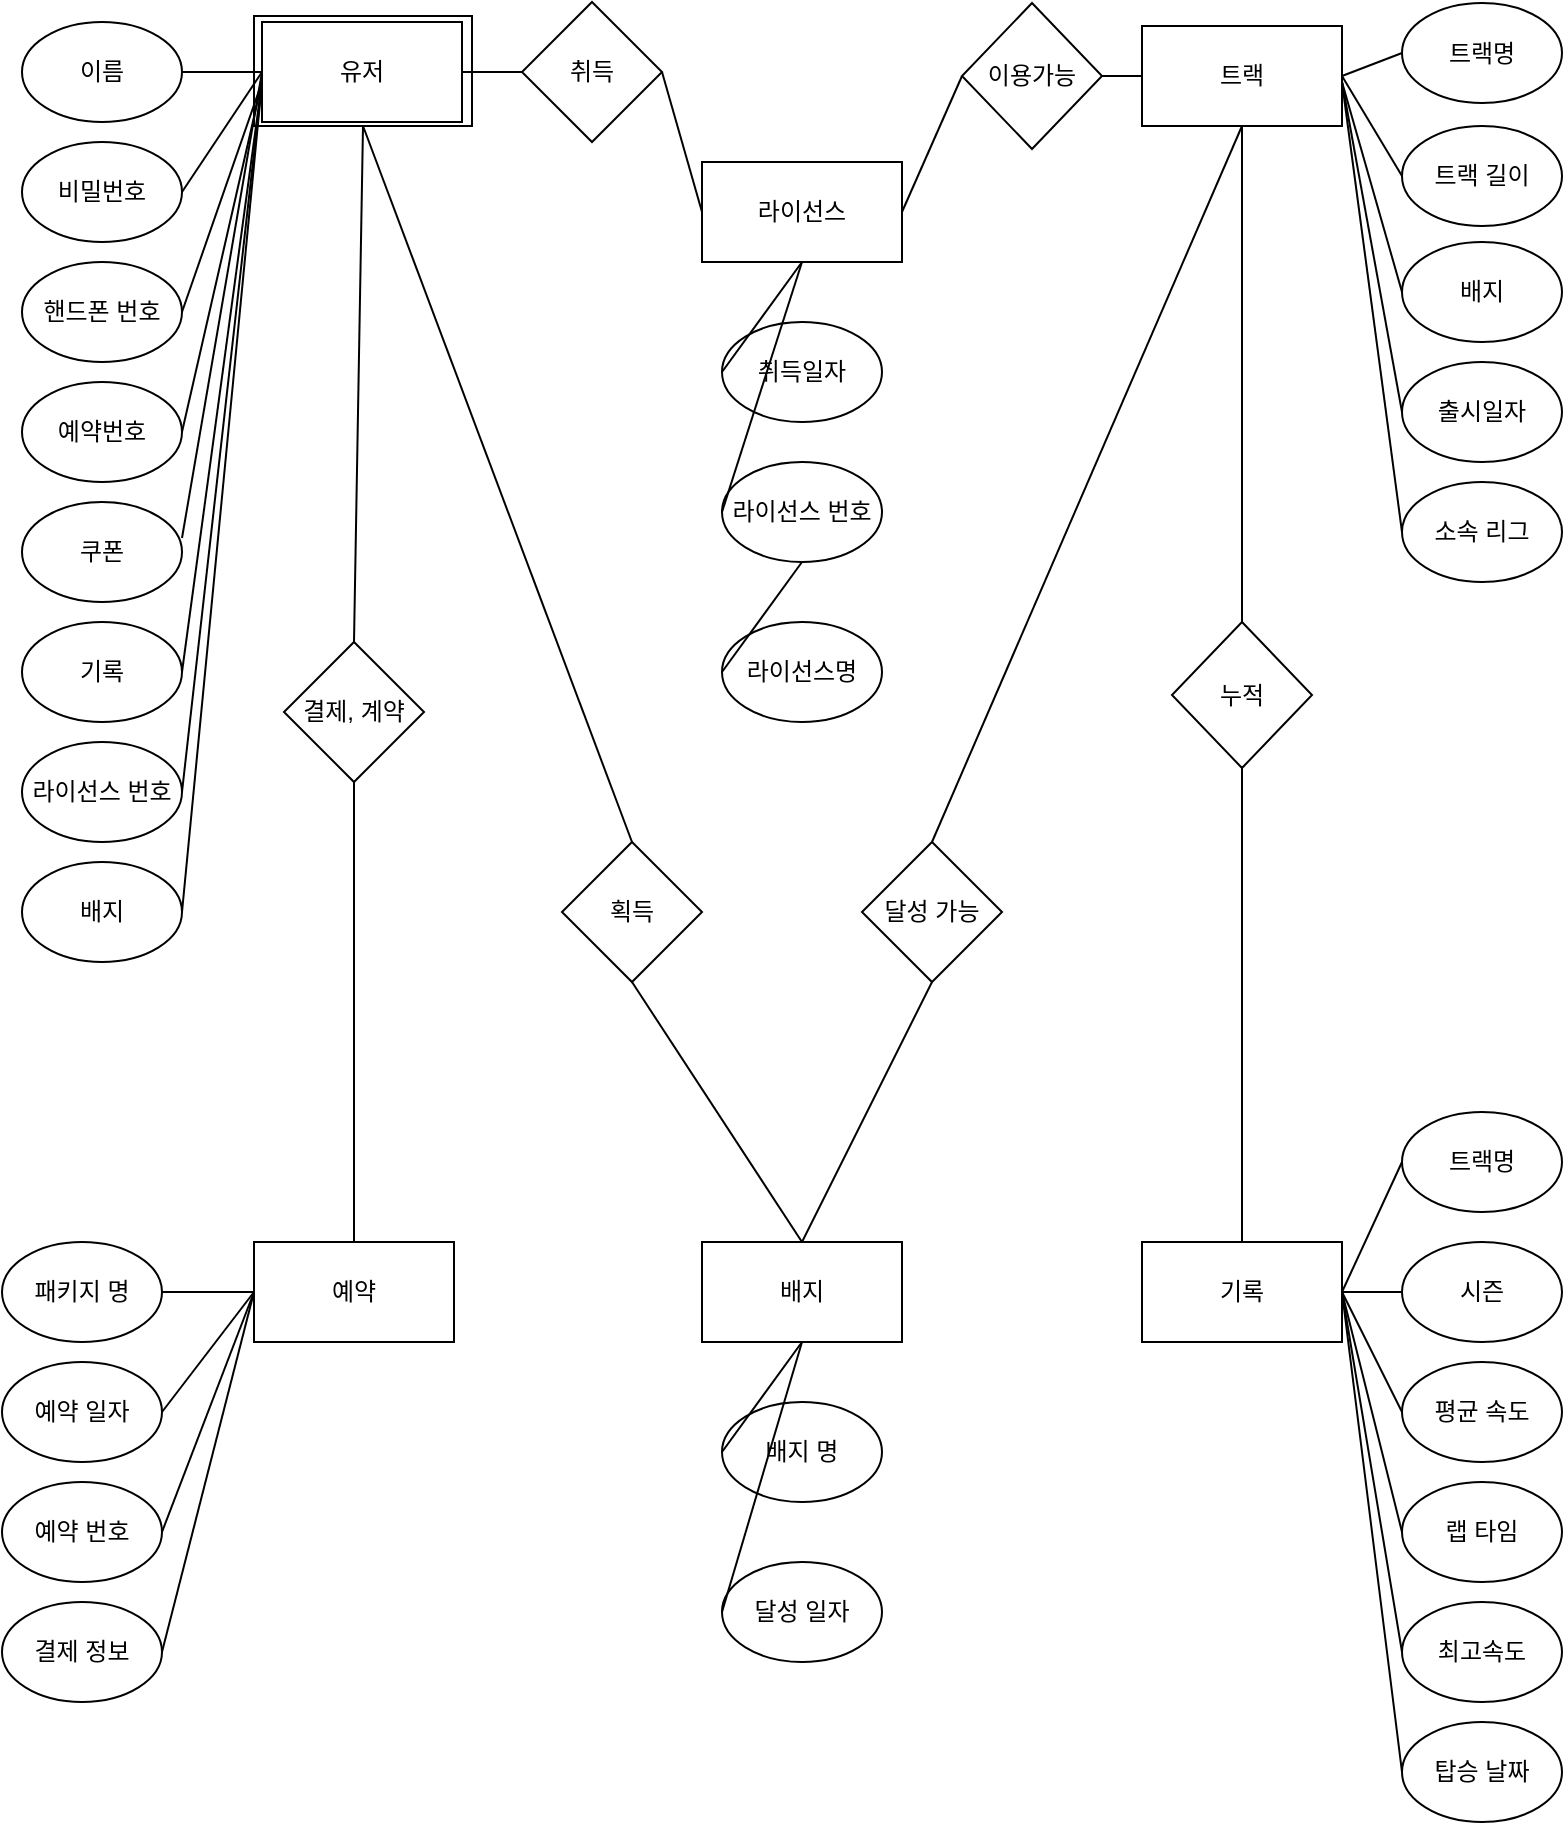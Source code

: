 <mxfile version="13.10.1" type="github">
  <diagram id="FlFnxUEjHs-KyTbt6JXV" name="Page-1">
    <mxGraphModel dx="1395" dy="825" grid="1" gridSize="10" guides="1" tooltips="1" connect="1" arrows="1" fold="1" page="1" pageScale="1" pageWidth="827" pageHeight="1169" math="0" shadow="0">
      <root>
        <mxCell id="0" />
        <mxCell id="1" parent="0" />
        <mxCell id="bXR4TQcb5m0LNIhNbXhI-15" value="" style="rounded=0;whiteSpace=wrap;html=1;" vertex="1" parent="1">
          <mxGeometry x="156" y="37" width="109" height="55" as="geometry" />
        </mxCell>
        <mxCell id="bXR4TQcb5m0LNIhNbXhI-1" value="유저" style="rounded=0;whiteSpace=wrap;html=1;" vertex="1" parent="1">
          <mxGeometry x="160" y="40" width="100" height="50" as="geometry" />
        </mxCell>
        <mxCell id="bXR4TQcb5m0LNIhNbXhI-3" value="이름" style="ellipse;whiteSpace=wrap;html=1;" vertex="1" parent="1">
          <mxGeometry x="40" y="40" width="80" height="50" as="geometry" />
        </mxCell>
        <mxCell id="bXR4TQcb5m0LNIhNbXhI-4" value="비밀번호" style="ellipse;whiteSpace=wrap;html=1;" vertex="1" parent="1">
          <mxGeometry x="40" y="100" width="80" height="50" as="geometry" />
        </mxCell>
        <mxCell id="bXR4TQcb5m0LNIhNbXhI-5" value="핸드폰 번호" style="ellipse;whiteSpace=wrap;html=1;" vertex="1" parent="1">
          <mxGeometry x="40" y="160" width="80" height="50" as="geometry" />
        </mxCell>
        <mxCell id="bXR4TQcb5m0LNIhNbXhI-6" value="예약번호" style="ellipse;whiteSpace=wrap;html=1;" vertex="1" parent="1">
          <mxGeometry x="40" y="220" width="80" height="50" as="geometry" />
        </mxCell>
        <mxCell id="bXR4TQcb5m0LNIhNbXhI-7" value="쿠폰" style="ellipse;whiteSpace=wrap;html=1;" vertex="1" parent="1">
          <mxGeometry x="40" y="280" width="80" height="50" as="geometry" />
        </mxCell>
        <mxCell id="bXR4TQcb5m0LNIhNbXhI-8" value="기록" style="ellipse;whiteSpace=wrap;html=1;" vertex="1" parent="1">
          <mxGeometry x="40" y="340" width="80" height="50" as="geometry" />
        </mxCell>
        <mxCell id="bXR4TQcb5m0LNIhNbXhI-9" value="라이선스 번호" style="ellipse;whiteSpace=wrap;html=1;" vertex="1" parent="1">
          <mxGeometry x="40" y="400" width="80" height="50" as="geometry" />
        </mxCell>
        <mxCell id="bXR4TQcb5m0LNIhNbXhI-10" value="라이선스" style="rounded=0;whiteSpace=wrap;html=1;" vertex="1" parent="1">
          <mxGeometry x="380" y="110" width="100" height="50" as="geometry" />
        </mxCell>
        <mxCell id="bXR4TQcb5m0LNIhNbXhI-11" value="취득일자" style="ellipse;whiteSpace=wrap;html=1;" vertex="1" parent="1">
          <mxGeometry x="390" y="190" width="80" height="50" as="geometry" />
        </mxCell>
        <mxCell id="bXR4TQcb5m0LNIhNbXhI-12" value="라이선스명" style="ellipse;whiteSpace=wrap;html=1;" vertex="1" parent="1">
          <mxGeometry x="390" y="340" width="80" height="50" as="geometry" />
        </mxCell>
        <mxCell id="bXR4TQcb5m0LNIhNbXhI-13" value="라이선스 번호" style="ellipse;whiteSpace=wrap;html=1;" vertex="1" parent="1">
          <mxGeometry x="390" y="260" width="80" height="50" as="geometry" />
        </mxCell>
        <mxCell id="bXR4TQcb5m0LNIhNbXhI-14" value="배지" style="ellipse;whiteSpace=wrap;html=1;" vertex="1" parent="1">
          <mxGeometry x="40" y="460" width="80" height="50" as="geometry" />
        </mxCell>
        <mxCell id="bXR4TQcb5m0LNIhNbXhI-16" value="취득" style="rhombus;whiteSpace=wrap;html=1;" vertex="1" parent="1">
          <mxGeometry x="290" y="30" width="70" height="70" as="geometry" />
        </mxCell>
        <mxCell id="bXR4TQcb5m0LNIhNbXhI-17" value="이용가능" style="rhombus;whiteSpace=wrap;html=1;" vertex="1" parent="1">
          <mxGeometry x="510" y="30.5" width="70" height="73" as="geometry" />
        </mxCell>
        <mxCell id="bXR4TQcb5m0LNIhNbXhI-18" value="트랙" style="rounded=0;whiteSpace=wrap;html=1;" vertex="1" parent="1">
          <mxGeometry x="600" y="42" width="100" height="50" as="geometry" />
        </mxCell>
        <mxCell id="bXR4TQcb5m0LNIhNbXhI-19" value="트랙명" style="ellipse;whiteSpace=wrap;html=1;" vertex="1" parent="1">
          <mxGeometry x="730" y="30.5" width="80" height="50" as="geometry" />
        </mxCell>
        <mxCell id="bXR4TQcb5m0LNIhNbXhI-20" value="트랙 길이" style="ellipse;whiteSpace=wrap;html=1;" vertex="1" parent="1">
          <mxGeometry x="730" y="92" width="80" height="50" as="geometry" />
        </mxCell>
        <mxCell id="bXR4TQcb5m0LNIhNbXhI-21" value="배지" style="ellipse;whiteSpace=wrap;html=1;" vertex="1" parent="1">
          <mxGeometry x="730" y="150" width="80" height="50" as="geometry" />
        </mxCell>
        <mxCell id="bXR4TQcb5m0LNIhNbXhI-22" value="최고속도" style="ellipse;whiteSpace=wrap;html=1;" vertex="1" parent="1">
          <mxGeometry x="730" y="830" width="80" height="50" as="geometry" />
        </mxCell>
        <mxCell id="bXR4TQcb5m0LNIhNbXhI-23" value="랩 타임" style="ellipse;whiteSpace=wrap;html=1;" vertex="1" parent="1">
          <mxGeometry x="730" y="770" width="80" height="50" as="geometry" />
        </mxCell>
        <mxCell id="bXR4TQcb5m0LNIhNbXhI-24" value="출시일자" style="ellipse;whiteSpace=wrap;html=1;" vertex="1" parent="1">
          <mxGeometry x="730" y="210" width="80" height="50" as="geometry" />
        </mxCell>
        <mxCell id="bXR4TQcb5m0LNIhNbXhI-25" value="평균 속도" style="ellipse;whiteSpace=wrap;html=1;" vertex="1" parent="1">
          <mxGeometry x="730" y="710" width="80" height="50" as="geometry" />
        </mxCell>
        <mxCell id="bXR4TQcb5m0LNIhNbXhI-26" value="소속 리그" style="ellipse;whiteSpace=wrap;html=1;" vertex="1" parent="1">
          <mxGeometry x="730" y="270" width="80" height="50" as="geometry" />
        </mxCell>
        <mxCell id="bXR4TQcb5m0LNIhNbXhI-27" value="" style="endArrow=none;html=1;entryX=0;entryY=0.5;entryDx=0;entryDy=0;exitX=1;exitY=0.5;exitDx=0;exitDy=0;" edge="1" parent="1" source="bXR4TQcb5m0LNIhNbXhI-3" target="bXR4TQcb5m0LNIhNbXhI-1">
          <mxGeometry width="50" height="50" relative="1" as="geometry">
            <mxPoint x="90" y="160" as="sourcePoint" />
            <mxPoint x="140" y="110" as="targetPoint" />
          </mxGeometry>
        </mxCell>
        <mxCell id="bXR4TQcb5m0LNIhNbXhI-28" value="" style="endArrow=none;html=1;entryX=0;entryY=0.5;entryDx=0;entryDy=0;exitX=1;exitY=0.5;exitDx=0;exitDy=0;" edge="1" parent="1" source="bXR4TQcb5m0LNIhNbXhI-4" target="bXR4TQcb5m0LNIhNbXhI-1">
          <mxGeometry width="50" height="50" relative="1" as="geometry">
            <mxPoint x="130" y="75" as="sourcePoint" />
            <mxPoint x="170" y="75" as="targetPoint" />
          </mxGeometry>
        </mxCell>
        <mxCell id="bXR4TQcb5m0LNIhNbXhI-29" value="" style="endArrow=none;html=1;exitX=1;exitY=0.5;exitDx=0;exitDy=0;" edge="1" parent="1" source="bXR4TQcb5m0LNIhNbXhI-5">
          <mxGeometry width="50" height="50" relative="1" as="geometry">
            <mxPoint x="130" y="135" as="sourcePoint" />
            <mxPoint x="160" y="70" as="targetPoint" />
          </mxGeometry>
        </mxCell>
        <mxCell id="bXR4TQcb5m0LNIhNbXhI-30" value="" style="endArrow=none;html=1;exitX=1;exitY=0.5;exitDx=0;exitDy=0;" edge="1" parent="1" source="bXR4TQcb5m0LNIhNbXhI-6">
          <mxGeometry width="50" height="50" relative="1" as="geometry">
            <mxPoint x="130" y="195" as="sourcePoint" />
            <mxPoint x="160" y="70" as="targetPoint" />
          </mxGeometry>
        </mxCell>
        <mxCell id="bXR4TQcb5m0LNIhNbXhI-31" value="" style="endArrow=none;html=1;exitX=1;exitY=0.36;exitDx=0;exitDy=0;exitPerimeter=0;entryX=0;entryY=0.5;entryDx=0;entryDy=0;" edge="1" parent="1" source="bXR4TQcb5m0LNIhNbXhI-7" target="bXR4TQcb5m0LNIhNbXhI-1">
          <mxGeometry width="50" height="50" relative="1" as="geometry">
            <mxPoint x="130" y="255" as="sourcePoint" />
            <mxPoint x="170" y="80" as="targetPoint" />
          </mxGeometry>
        </mxCell>
        <mxCell id="bXR4TQcb5m0LNIhNbXhI-32" value="" style="endArrow=none;html=1;exitX=1;exitY=0.5;exitDx=0;exitDy=0;" edge="1" parent="1" source="bXR4TQcb5m0LNIhNbXhI-8">
          <mxGeometry width="50" height="50" relative="1" as="geometry">
            <mxPoint x="130" y="308" as="sourcePoint" />
            <mxPoint x="160" y="70" as="targetPoint" />
          </mxGeometry>
        </mxCell>
        <mxCell id="bXR4TQcb5m0LNIhNbXhI-33" value="" style="endArrow=none;html=1;exitX=1;exitY=0.5;exitDx=0;exitDy=0;" edge="1" parent="1" source="bXR4TQcb5m0LNIhNbXhI-9">
          <mxGeometry width="50" height="50" relative="1" as="geometry">
            <mxPoint x="130" y="375" as="sourcePoint" />
            <mxPoint x="160" y="70" as="targetPoint" />
          </mxGeometry>
        </mxCell>
        <mxCell id="bXR4TQcb5m0LNIhNbXhI-34" value="" style="endArrow=none;html=1;exitX=1;exitY=0.5;exitDx=0;exitDy=0;" edge="1" parent="1" source="bXR4TQcb5m0LNIhNbXhI-14">
          <mxGeometry width="50" height="50" relative="1" as="geometry">
            <mxPoint x="131.04" y="427" as="sourcePoint" />
            <mxPoint x="160" y="70" as="targetPoint" />
          </mxGeometry>
        </mxCell>
        <mxCell id="bXR4TQcb5m0LNIhNbXhI-35" value="" style="endArrow=none;html=1;entryX=1;entryY=0.5;entryDx=0;entryDy=0;" edge="1" parent="1" source="bXR4TQcb5m0LNIhNbXhI-16" target="bXR4TQcb5m0LNIhNbXhI-1">
          <mxGeometry width="50" height="50" relative="1" as="geometry">
            <mxPoint x="130" y="75" as="sourcePoint" />
            <mxPoint x="170" y="75" as="targetPoint" />
          </mxGeometry>
        </mxCell>
        <mxCell id="bXR4TQcb5m0LNIhNbXhI-36" value="" style="endArrow=none;html=1;entryX=0;entryY=0.5;entryDx=0;entryDy=0;exitX=1;exitY=0.5;exitDx=0;exitDy=0;" edge="1" parent="1" source="bXR4TQcb5m0LNIhNbXhI-16" target="bXR4TQcb5m0LNIhNbXhI-10">
          <mxGeometry width="50" height="50" relative="1" as="geometry">
            <mxPoint x="300" y="75" as="sourcePoint" />
            <mxPoint x="270" y="75" as="targetPoint" />
          </mxGeometry>
        </mxCell>
        <mxCell id="bXR4TQcb5m0LNIhNbXhI-37" value="" style="endArrow=none;html=1;entryX=0;entryY=0.5;entryDx=0;entryDy=0;exitX=1;exitY=0.5;exitDx=0;exitDy=0;" edge="1" parent="1" source="bXR4TQcb5m0LNIhNbXhI-10" target="bXR4TQcb5m0LNIhNbXhI-17">
          <mxGeometry width="50" height="50" relative="1" as="geometry">
            <mxPoint x="490" y="67" as="sourcePoint" />
            <mxPoint x="400" y="75" as="targetPoint" />
          </mxGeometry>
        </mxCell>
        <mxCell id="bXR4TQcb5m0LNIhNbXhI-38" value="" style="endArrow=none;html=1;entryX=0;entryY=0.5;entryDx=0;entryDy=0;exitX=1;exitY=0.5;exitDx=0;exitDy=0;" edge="1" parent="1" source="bXR4TQcb5m0LNIhNbXhI-17" target="bXR4TQcb5m0LNIhNbXhI-18">
          <mxGeometry width="50" height="50" relative="1" as="geometry">
            <mxPoint x="500" y="77" as="sourcePoint" />
            <mxPoint x="520" y="77" as="targetPoint" />
          </mxGeometry>
        </mxCell>
        <mxCell id="bXR4TQcb5m0LNIhNbXhI-39" value="" style="endArrow=none;html=1;exitX=1;exitY=0.5;exitDx=0;exitDy=0;entryX=0;entryY=0.5;entryDx=0;entryDy=0;" edge="1" parent="1" source="bXR4TQcb5m0LNIhNbXhI-18" target="bXR4TQcb5m0LNIhNbXhI-19">
          <mxGeometry width="50" height="50" relative="1" as="geometry">
            <mxPoint x="590" y="77" as="sourcePoint" />
            <mxPoint x="720" y="60" as="targetPoint" />
          </mxGeometry>
        </mxCell>
        <mxCell id="bXR4TQcb5m0LNIhNbXhI-40" value="" style="endArrow=none;html=1;exitX=1;exitY=0.5;exitDx=0;exitDy=0;entryX=0;entryY=0.5;entryDx=0;entryDy=0;" edge="1" parent="1" source="bXR4TQcb5m0LNIhNbXhI-18" target="bXR4TQcb5m0LNIhNbXhI-20">
          <mxGeometry width="50" height="50" relative="1" as="geometry">
            <mxPoint x="710" y="77" as="sourcePoint" />
            <mxPoint x="740" y="65.5" as="targetPoint" />
          </mxGeometry>
        </mxCell>
        <mxCell id="bXR4TQcb5m0LNIhNbXhI-41" value="" style="endArrow=none;html=1;entryX=0;entryY=0.5;entryDx=0;entryDy=0;" edge="1" parent="1" target="bXR4TQcb5m0LNIhNbXhI-21">
          <mxGeometry width="50" height="50" relative="1" as="geometry">
            <mxPoint x="700" y="70" as="sourcePoint" />
            <mxPoint x="740" y="127" as="targetPoint" />
          </mxGeometry>
        </mxCell>
        <mxCell id="bXR4TQcb5m0LNIhNbXhI-42" value="" style="endArrow=none;html=1;entryX=0;entryY=0.5;entryDx=0;entryDy=0;" edge="1" parent="1" target="bXR4TQcb5m0LNIhNbXhI-24">
          <mxGeometry width="50" height="50" relative="1" as="geometry">
            <mxPoint x="700" y="70" as="sourcePoint" />
            <mxPoint x="740" y="185" as="targetPoint" />
          </mxGeometry>
        </mxCell>
        <mxCell id="bXR4TQcb5m0LNIhNbXhI-43" value="" style="endArrow=none;html=1;entryX=0;entryY=0.5;entryDx=0;entryDy=0;" edge="1" parent="1" target="bXR4TQcb5m0LNIhNbXhI-26">
          <mxGeometry width="50" height="50" relative="1" as="geometry">
            <mxPoint x="700" y="70" as="sourcePoint" />
            <mxPoint x="740" y="245" as="targetPoint" />
          </mxGeometry>
        </mxCell>
        <mxCell id="bXR4TQcb5m0LNIhNbXhI-44" value="" style="endArrow=none;html=1;exitX=0.5;exitY=1;exitDx=0;exitDy=0;entryX=0;entryY=0.5;entryDx=0;entryDy=0;" edge="1" parent="1" source="bXR4TQcb5m0LNIhNbXhI-10" target="bXR4TQcb5m0LNIhNbXhI-11">
          <mxGeometry width="50" height="50" relative="1" as="geometry">
            <mxPoint x="710" y="77" as="sourcePoint" />
            <mxPoint x="740" y="65.5" as="targetPoint" />
          </mxGeometry>
        </mxCell>
        <mxCell id="bXR4TQcb5m0LNIhNbXhI-45" value="" style="endArrow=none;html=1;entryX=0;entryY=0.5;entryDx=0;entryDy=0;exitX=0.5;exitY=1;exitDx=0;exitDy=0;" edge="1" parent="1" source="bXR4TQcb5m0LNIhNbXhI-13" target="bXR4TQcb5m0LNIhNbXhI-12">
          <mxGeometry width="50" height="50" relative="1" as="geometry">
            <mxPoint x="440" y="90" as="sourcePoint" />
            <mxPoint x="410" y="155" as="targetPoint" />
          </mxGeometry>
        </mxCell>
        <mxCell id="bXR4TQcb5m0LNIhNbXhI-46" value="" style="endArrow=none;html=1;entryX=0;entryY=0.5;entryDx=0;entryDy=0;exitX=0.5;exitY=1;exitDx=0;exitDy=0;" edge="1" parent="1" source="bXR4TQcb5m0LNIhNbXhI-10" target="bXR4TQcb5m0LNIhNbXhI-13">
          <mxGeometry width="50" height="50" relative="1" as="geometry">
            <mxPoint x="450" y="100" as="sourcePoint" />
            <mxPoint x="410" y="215" as="targetPoint" />
          </mxGeometry>
        </mxCell>
        <mxCell id="bXR4TQcb5m0LNIhNbXhI-47" value="기록" style="rounded=0;whiteSpace=wrap;html=1;" vertex="1" parent="1">
          <mxGeometry x="600" y="650" width="100" height="50" as="geometry" />
        </mxCell>
        <mxCell id="bXR4TQcb5m0LNIhNbXhI-48" value="누적" style="rhombus;whiteSpace=wrap;html=1;" vertex="1" parent="1">
          <mxGeometry x="615" y="340" width="70" height="73" as="geometry" />
        </mxCell>
        <mxCell id="bXR4TQcb5m0LNIhNbXhI-49" value="" style="endArrow=none;html=1;entryX=0.5;entryY=0;entryDx=0;entryDy=0;exitX=0.5;exitY=1;exitDx=0;exitDy=0;" edge="1" parent="1" source="bXR4TQcb5m0LNIhNbXhI-18" target="bXR4TQcb5m0LNIhNbXhI-48">
          <mxGeometry width="50" height="50" relative="1" as="geometry">
            <mxPoint x="710" y="80" as="sourcePoint" />
            <mxPoint x="740" y="245" as="targetPoint" />
          </mxGeometry>
        </mxCell>
        <mxCell id="bXR4TQcb5m0LNIhNbXhI-50" value="" style="endArrow=none;html=1;exitX=0.5;exitY=0;exitDx=0;exitDy=0;entryX=0.5;entryY=1;entryDx=0;entryDy=0;" edge="1" parent="1" source="bXR4TQcb5m0LNIhNbXhI-47" target="bXR4TQcb5m0LNIhNbXhI-48">
          <mxGeometry width="50" height="50" relative="1" as="geometry">
            <mxPoint x="660" y="102" as="sourcePoint" />
            <mxPoint x="650" y="300" as="targetPoint" />
          </mxGeometry>
        </mxCell>
        <mxCell id="bXR4TQcb5m0LNIhNbXhI-51" value="탑승 날짜" style="ellipse;whiteSpace=wrap;html=1;" vertex="1" parent="1">
          <mxGeometry x="730" y="890" width="80" height="50" as="geometry" />
        </mxCell>
        <mxCell id="bXR4TQcb5m0LNIhNbXhI-52" value="시즌" style="ellipse;whiteSpace=wrap;html=1;" vertex="1" parent="1">
          <mxGeometry x="730" y="650" width="80" height="50" as="geometry" />
        </mxCell>
        <mxCell id="bXR4TQcb5m0LNIhNbXhI-53" value="" style="endArrow=none;html=1;exitX=1;exitY=0.5;exitDx=0;exitDy=0;entryX=0;entryY=0.5;entryDx=0;entryDy=0;" edge="1" parent="1" source="bXR4TQcb5m0LNIhNbXhI-47" target="bXR4TQcb5m0LNIhNbXhI-52">
          <mxGeometry width="50" height="50" relative="1" as="geometry">
            <mxPoint x="660" y="470" as="sourcePoint" />
            <mxPoint x="660" y="303" as="targetPoint" />
          </mxGeometry>
        </mxCell>
        <mxCell id="bXR4TQcb5m0LNIhNbXhI-54" value="" style="endArrow=none;html=1;exitX=1;exitY=0.5;exitDx=0;exitDy=0;entryX=0;entryY=0.5;entryDx=0;entryDy=0;" edge="1" parent="1" source="bXR4TQcb5m0LNIhNbXhI-47" target="bXR4TQcb5m0LNIhNbXhI-25">
          <mxGeometry width="50" height="50" relative="1" as="geometry">
            <mxPoint x="710" y="495" as="sourcePoint" />
            <mxPoint x="740" y="385" as="targetPoint" />
          </mxGeometry>
        </mxCell>
        <mxCell id="bXR4TQcb5m0LNIhNbXhI-55" value="" style="endArrow=none;html=1;exitX=1;exitY=0.5;exitDx=0;exitDy=0;entryX=0;entryY=0.5;entryDx=0;entryDy=0;" edge="1" parent="1" source="bXR4TQcb5m0LNIhNbXhI-47" target="bXR4TQcb5m0LNIhNbXhI-23">
          <mxGeometry width="50" height="50" relative="1" as="geometry">
            <mxPoint x="710" y="495" as="sourcePoint" />
            <mxPoint x="740" y="445" as="targetPoint" />
          </mxGeometry>
        </mxCell>
        <mxCell id="bXR4TQcb5m0LNIhNbXhI-56" value="" style="endArrow=none;html=1;exitX=1;exitY=0.5;exitDx=0;exitDy=0;entryX=0;entryY=0.5;entryDx=0;entryDy=0;" edge="1" parent="1" source="bXR4TQcb5m0LNIhNbXhI-47" target="bXR4TQcb5m0LNIhNbXhI-22">
          <mxGeometry width="50" height="50" relative="1" as="geometry">
            <mxPoint x="710" y="495" as="sourcePoint" />
            <mxPoint x="740" y="505" as="targetPoint" />
          </mxGeometry>
        </mxCell>
        <mxCell id="bXR4TQcb5m0LNIhNbXhI-57" value="" style="endArrow=none;html=1;exitX=1;exitY=0.5;exitDx=0;exitDy=0;entryX=0;entryY=0.5;entryDx=0;entryDy=0;" edge="1" parent="1" source="bXR4TQcb5m0LNIhNbXhI-47" target="bXR4TQcb5m0LNIhNbXhI-51">
          <mxGeometry width="50" height="50" relative="1" as="geometry">
            <mxPoint x="710" y="495" as="sourcePoint" />
            <mxPoint x="740" y="565" as="targetPoint" />
          </mxGeometry>
        </mxCell>
        <mxCell id="bXR4TQcb5m0LNIhNbXhI-58" value="배지" style="rounded=0;whiteSpace=wrap;html=1;" vertex="1" parent="1">
          <mxGeometry x="380" y="650" width="100" height="50" as="geometry" />
        </mxCell>
        <mxCell id="bXR4TQcb5m0LNIhNbXhI-59" value="예약" style="rounded=0;whiteSpace=wrap;html=1;" vertex="1" parent="1">
          <mxGeometry x="156" y="650" width="100" height="50" as="geometry" />
        </mxCell>
        <mxCell id="bXR4TQcb5m0LNIhNbXhI-60" value="패키지 명" style="ellipse;whiteSpace=wrap;html=1;" vertex="1" parent="1">
          <mxGeometry x="30" y="650" width="80" height="50" as="geometry" />
        </mxCell>
        <mxCell id="bXR4TQcb5m0LNIhNbXhI-61" value="예약 번호" style="ellipse;whiteSpace=wrap;html=1;" vertex="1" parent="1">
          <mxGeometry x="30" y="770" width="80" height="50" as="geometry" />
        </mxCell>
        <mxCell id="bXR4TQcb5m0LNIhNbXhI-62" value="예약 일자" style="ellipse;whiteSpace=wrap;html=1;" vertex="1" parent="1">
          <mxGeometry x="30" y="710" width="80" height="50" as="geometry" />
        </mxCell>
        <mxCell id="bXR4TQcb5m0LNIhNbXhI-63" value="달성 일자" style="ellipse;whiteSpace=wrap;html=1;" vertex="1" parent="1">
          <mxGeometry x="390" y="810" width="80" height="50" as="geometry" />
        </mxCell>
        <mxCell id="bXR4TQcb5m0LNIhNbXhI-64" value="배지 명" style="ellipse;whiteSpace=wrap;html=1;" vertex="1" parent="1">
          <mxGeometry x="390" y="730" width="80" height="50" as="geometry" />
        </mxCell>
        <mxCell id="bXR4TQcb5m0LNIhNbXhI-65" value="결제, 계약" style="rhombus;whiteSpace=wrap;html=1;" vertex="1" parent="1">
          <mxGeometry x="171" y="350" width="70" height="70" as="geometry" />
        </mxCell>
        <mxCell id="bXR4TQcb5m0LNIhNbXhI-66" value="결제 정보" style="ellipse;whiteSpace=wrap;html=1;" vertex="1" parent="1">
          <mxGeometry x="30" y="830" width="80" height="50" as="geometry" />
        </mxCell>
        <mxCell id="bXR4TQcb5m0LNIhNbXhI-67" value="" style="endArrow=none;html=1;exitX=1;exitY=0.5;exitDx=0;exitDy=0;entryX=0;entryY=0.5;entryDx=0;entryDy=0;" edge="1" parent="1" source="bXR4TQcb5m0LNIhNbXhI-60" target="bXR4TQcb5m0LNIhNbXhI-59">
          <mxGeometry width="50" height="50" relative="1" as="geometry">
            <mxPoint x="390" y="540" as="sourcePoint" />
            <mxPoint x="440" y="490" as="targetPoint" />
          </mxGeometry>
        </mxCell>
        <mxCell id="bXR4TQcb5m0LNIhNbXhI-68" value="" style="endArrow=none;html=1;exitX=0;exitY=0.5;exitDx=0;exitDy=0;entryX=1;entryY=0.5;entryDx=0;entryDy=0;" edge="1" parent="1" source="bXR4TQcb5m0LNIhNbXhI-59" target="bXR4TQcb5m0LNIhNbXhI-62">
          <mxGeometry width="50" height="50" relative="1" as="geometry">
            <mxPoint x="120" y="685.0" as="sourcePoint" />
            <mxPoint x="166.0" y="685.0" as="targetPoint" />
          </mxGeometry>
        </mxCell>
        <mxCell id="bXR4TQcb5m0LNIhNbXhI-70" value="" style="endArrow=none;html=1;exitX=0;exitY=0.5;exitDx=0;exitDy=0;entryX=1;entryY=0.5;entryDx=0;entryDy=0;" edge="1" parent="1" source="bXR4TQcb5m0LNIhNbXhI-59" target="bXR4TQcb5m0LNIhNbXhI-61">
          <mxGeometry width="50" height="50" relative="1" as="geometry">
            <mxPoint x="166.0" y="685.0" as="sourcePoint" />
            <mxPoint x="120" y="745.0" as="targetPoint" />
          </mxGeometry>
        </mxCell>
        <mxCell id="bXR4TQcb5m0LNIhNbXhI-71" value="" style="endArrow=none;html=1;entryX=1;entryY=0.5;entryDx=0;entryDy=0;exitX=0;exitY=0.5;exitDx=0;exitDy=0;" edge="1" parent="1" source="bXR4TQcb5m0LNIhNbXhI-59" target="bXR4TQcb5m0LNIhNbXhI-66">
          <mxGeometry width="50" height="50" relative="1" as="geometry">
            <mxPoint x="166" y="670" as="sourcePoint" />
            <mxPoint x="120" y="805.0" as="targetPoint" />
          </mxGeometry>
        </mxCell>
        <mxCell id="bXR4TQcb5m0LNIhNbXhI-72" value="" style="endArrow=none;html=1;entryX=0.5;entryY=0;entryDx=0;entryDy=0;exitX=0.5;exitY=1;exitDx=0;exitDy=0;" edge="1" parent="1" source="bXR4TQcb5m0LNIhNbXhI-65" target="bXR4TQcb5m0LNIhNbXhI-59">
          <mxGeometry width="50" height="50" relative="1" as="geometry">
            <mxPoint x="166.0" y="685.0" as="sourcePoint" />
            <mxPoint x="120" y="865.0" as="targetPoint" />
          </mxGeometry>
        </mxCell>
        <mxCell id="bXR4TQcb5m0LNIhNbXhI-73" value="" style="endArrow=none;html=1;entryX=0.5;entryY=0;entryDx=0;entryDy=0;exitX=0.5;exitY=1;exitDx=0;exitDy=0;" edge="1" parent="1" source="bXR4TQcb5m0LNIhNbXhI-15" target="bXR4TQcb5m0LNIhNbXhI-65">
          <mxGeometry width="50" height="50" relative="1" as="geometry">
            <mxPoint x="216.0" y="430" as="sourcePoint" />
            <mxPoint x="216.0" y="660.0" as="targetPoint" />
          </mxGeometry>
        </mxCell>
        <mxCell id="bXR4TQcb5m0LNIhNbXhI-74" value="획득" style="rhombus;whiteSpace=wrap;html=1;" vertex="1" parent="1">
          <mxGeometry x="310" y="450" width="70" height="70" as="geometry" />
        </mxCell>
        <mxCell id="bXR4TQcb5m0LNIhNbXhI-75" value="달성 가능" style="rhombus;whiteSpace=wrap;html=1;" vertex="1" parent="1">
          <mxGeometry x="460" y="450" width="70" height="70" as="geometry" />
        </mxCell>
        <mxCell id="bXR4TQcb5m0LNIhNbXhI-76" value="" style="endArrow=none;html=1;entryX=0.5;entryY=0;entryDx=0;entryDy=0;exitX=0.5;exitY=1;exitDx=0;exitDy=0;" edge="1" parent="1" source="bXR4TQcb5m0LNIhNbXhI-15" target="bXR4TQcb5m0LNIhNbXhI-74">
          <mxGeometry width="50" height="50" relative="1" as="geometry">
            <mxPoint x="320" y="360" as="sourcePoint" />
            <mxPoint x="216.0" y="660.0" as="targetPoint" />
          </mxGeometry>
        </mxCell>
        <mxCell id="bXR4TQcb5m0LNIhNbXhI-77" value="" style="endArrow=none;html=1;entryX=0.5;entryY=0;entryDx=0;entryDy=0;exitX=0.5;exitY=1;exitDx=0;exitDy=0;" edge="1" parent="1" source="bXR4TQcb5m0LNIhNbXhI-18" target="bXR4TQcb5m0LNIhNbXhI-75">
          <mxGeometry width="50" height="50" relative="1" as="geometry">
            <mxPoint x="220.5" y="102" as="sourcePoint" />
            <mxPoint x="355" y="460" as="targetPoint" />
          </mxGeometry>
        </mxCell>
        <mxCell id="bXR4TQcb5m0LNIhNbXhI-78" value="" style="endArrow=none;html=1;entryX=0.5;entryY=1;entryDx=0;entryDy=0;exitX=0.5;exitY=0;exitDx=0;exitDy=0;" edge="1" parent="1" source="bXR4TQcb5m0LNIhNbXhI-58" target="bXR4TQcb5m0LNIhNbXhI-75">
          <mxGeometry width="50" height="50" relative="1" as="geometry">
            <mxPoint x="660" y="102" as="sourcePoint" />
            <mxPoint x="505" y="460" as="targetPoint" />
          </mxGeometry>
        </mxCell>
        <mxCell id="bXR4TQcb5m0LNIhNbXhI-79" value="" style="endArrow=none;html=1;entryX=0.5;entryY=1;entryDx=0;entryDy=0;exitX=0.5;exitY=0;exitDx=0;exitDy=0;" edge="1" parent="1" source="bXR4TQcb5m0LNIhNbXhI-58" target="bXR4TQcb5m0LNIhNbXhI-74">
          <mxGeometry width="50" height="50" relative="1" as="geometry">
            <mxPoint x="410" y="650" as="sourcePoint" />
            <mxPoint x="505" y="530.0" as="targetPoint" />
          </mxGeometry>
        </mxCell>
        <mxCell id="bXR4TQcb5m0LNIhNbXhI-80" value="" style="endArrow=none;html=1;entryX=0.5;entryY=1;entryDx=0;entryDy=0;exitX=0;exitY=0.5;exitDx=0;exitDy=0;" edge="1" parent="1" source="bXR4TQcb5m0LNIhNbXhI-64" target="bXR4TQcb5m0LNIhNbXhI-58">
          <mxGeometry width="50" height="50" relative="1" as="geometry">
            <mxPoint x="440" y="660.0" as="sourcePoint" />
            <mxPoint x="505" y="530.0" as="targetPoint" />
          </mxGeometry>
        </mxCell>
        <mxCell id="bXR4TQcb5m0LNIhNbXhI-81" value="" style="endArrow=none;html=1;entryX=0.5;entryY=1;entryDx=0;entryDy=0;exitX=0;exitY=0.5;exitDx=0;exitDy=0;" edge="1" parent="1" source="bXR4TQcb5m0LNIhNbXhI-63" target="bXR4TQcb5m0LNIhNbXhI-58">
          <mxGeometry width="50" height="50" relative="1" as="geometry">
            <mxPoint x="400" y="765.0" as="sourcePoint" />
            <mxPoint x="440" y="710.0" as="targetPoint" />
          </mxGeometry>
        </mxCell>
        <mxCell id="bXR4TQcb5m0LNIhNbXhI-82" value="트랙명" style="ellipse;whiteSpace=wrap;html=1;" vertex="1" parent="1">
          <mxGeometry x="730" y="585" width="80" height="50" as="geometry" />
        </mxCell>
        <mxCell id="bXR4TQcb5m0LNIhNbXhI-83" value="" style="endArrow=none;html=1;entryX=0;entryY=0.5;entryDx=0;entryDy=0;exitX=1;exitY=0.5;exitDx=0;exitDy=0;" edge="1" parent="1" source="bXR4TQcb5m0LNIhNbXhI-47" target="bXR4TQcb5m0LNIhNbXhI-82">
          <mxGeometry width="50" height="50" relative="1" as="geometry">
            <mxPoint x="700" y="670" as="sourcePoint" />
            <mxPoint x="740" y="685.0" as="targetPoint" />
          </mxGeometry>
        </mxCell>
      </root>
    </mxGraphModel>
  </diagram>
</mxfile>
